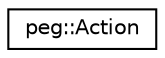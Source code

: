 digraph "Graphical Class Hierarchy"
{
 // LATEX_PDF_SIZE
  edge [fontname="Helvetica",fontsize="10",labelfontname="Helvetica",labelfontsize="10"];
  node [fontname="Helvetica",fontsize="10",shape=record];
  rankdir="LR";
  Node0 [label="peg::Action",height=0.2,width=0.4,color="black", fillcolor="white", style="filled",URL="$classpeg_1_1Action.html",tooltip=" "];
}
